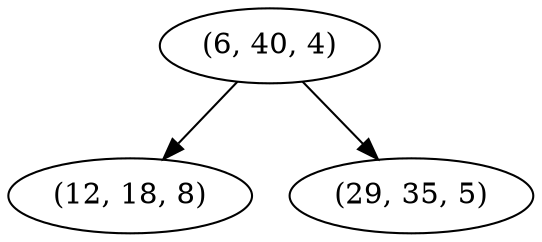 digraph tree {
    "(6, 40, 4)";
    "(12, 18, 8)";
    "(29, 35, 5)";
    "(6, 40, 4)" -> "(12, 18, 8)";
    "(6, 40, 4)" -> "(29, 35, 5)";
}
